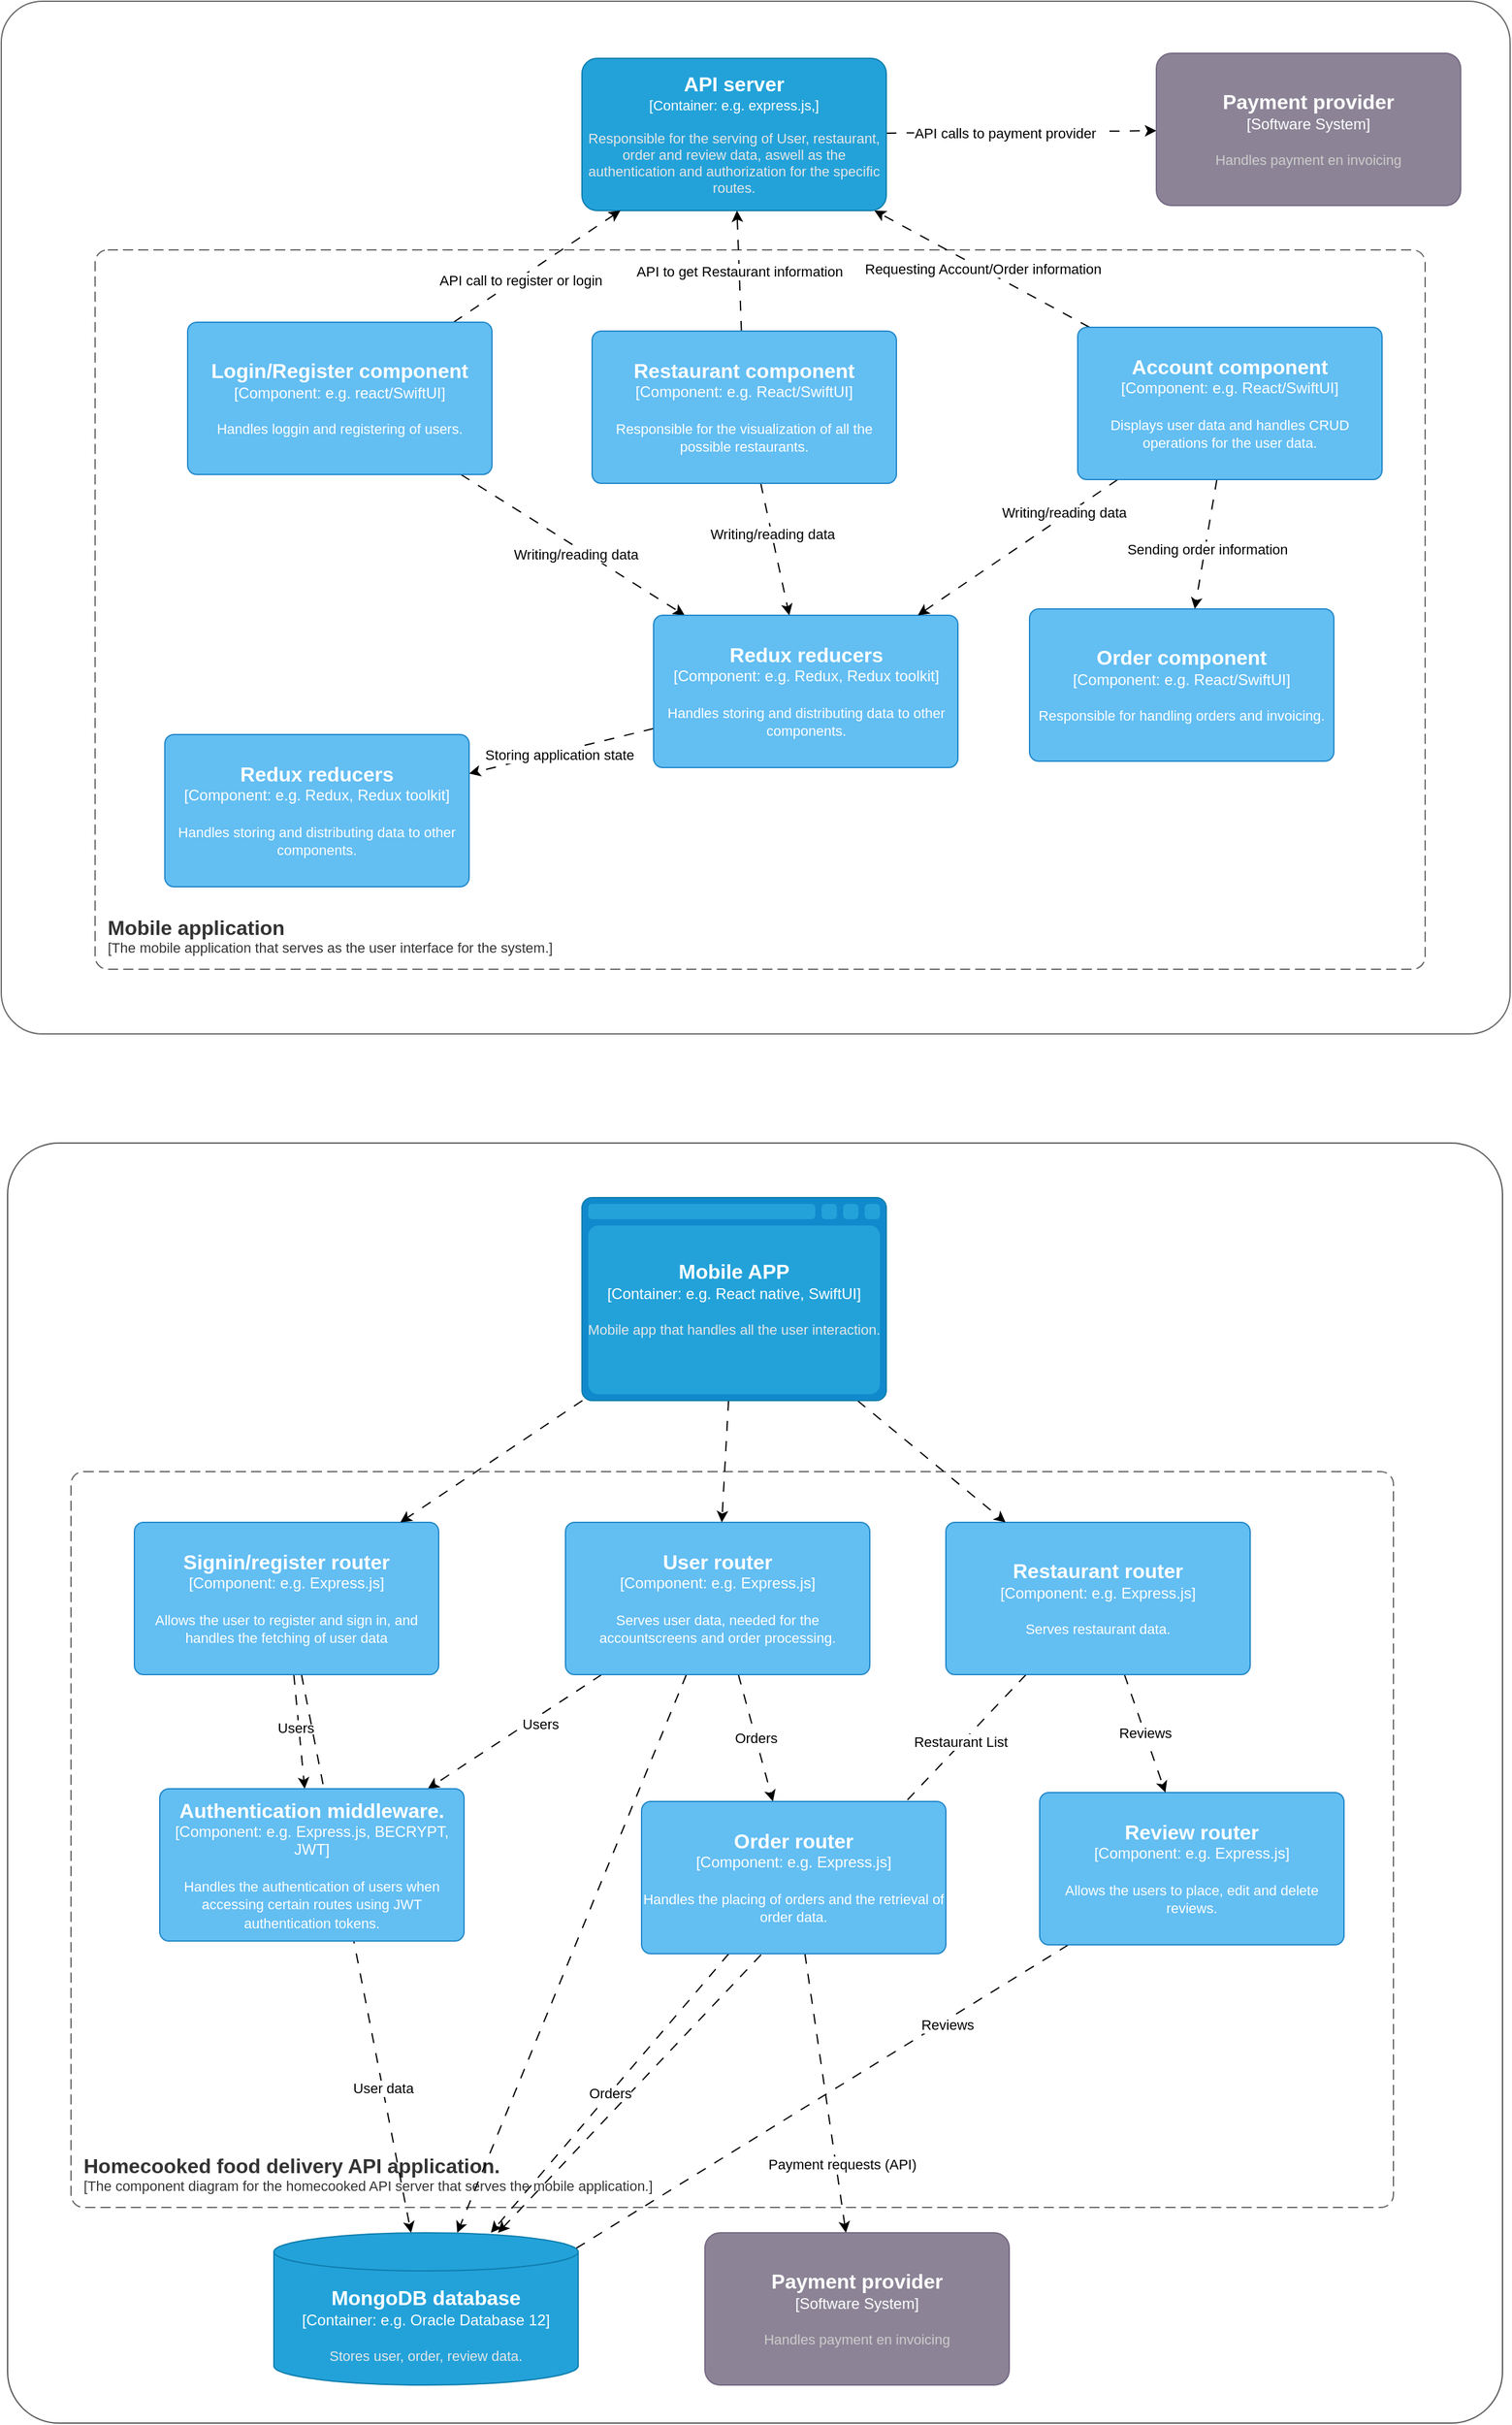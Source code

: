 <mxfile version="21.3.2" type="device">
  <diagram name="Pagina-1" id="ZozM2khOpRb3tA6UZ7oJ">
    <mxGraphModel dx="1466" dy="3279" grid="0" gridSize="10" guides="1" tooltips="1" connect="1" arrows="1" fold="1" page="1" pageScale="1" pageWidth="1654" pageHeight="2336" math="0" shadow="0">
      <root>
        <mxCell id="0" />
        <mxCell id="1" parent="0" />
        <mxCell id="F2rKSkgxAObCgExfCFsF-2" value="" style="rounded=1;whiteSpace=wrap;html=1;arcSize=4;strokeColor=#575757;" parent="1" vertex="1">
          <mxGeometry x="205" y="-1211" width="1179" height="1009" as="geometry" />
        </mxCell>
        <object placeholders="1" c4Name="Homecooked food delivery API application." c4Type="ContainerScopeBoundary" c4Application="The component diagram for the homecooked API server that serves the mobile application." label="&lt;font style=&quot;font-size: 16px&quot;&gt;&lt;b&gt;&lt;div style=&quot;text-align: left&quot;&gt;%c4Name%&lt;/div&gt;&lt;/b&gt;&lt;/font&gt;&lt;div style=&quot;text-align: left&quot;&gt;[%c4Application%]&lt;/div&gt;" id="F2rKSkgxAObCgExfCFsF-3">
          <mxCell style="rounded=1;fontSize=11;whiteSpace=wrap;html=1;dashed=1;arcSize=20;fillColor=none;strokeColor=#666666;fontColor=#333333;labelBackgroundColor=none;align=left;verticalAlign=bottom;labelBorderColor=none;spacingTop=0;spacing=10;dashPattern=8 4;metaEdit=1;rotatable=0;perimeter=rectanglePerimeter;noLabel=0;labelPadding=0;allowArrows=0;connectable=0;expand=0;recursiveResize=0;editable=1;pointerEvents=0;absoluteArcSize=1;points=[[0.25,0,0],[0.5,0,0],[0.75,0,0],[1,0.25,0],[1,0.5,0],[1,0.75,0],[0.75,1,0],[0.5,1,0],[0.25,1,0],[0,0.75,0],[0,0.5,0],[0,0.25,0]];" parent="1" vertex="1">
            <mxGeometry x="255" y="-952" width="1043" height="580" as="geometry" />
          </mxCell>
        </object>
        <mxCell id="F2rKSkgxAObCgExfCFsF-9" style="rounded=0;orthogonalLoop=1;jettySize=auto;html=1;dashed=1;dashPattern=8 8;" parent="1" source="F2rKSkgxAObCgExfCFsF-4" target="F2rKSkgxAObCgExfCFsF-8" edge="1">
          <mxGeometry relative="1" as="geometry" />
        </mxCell>
        <mxCell id="F2rKSkgxAObCgExfCFsF-23" value="Users" style="edgeLabel;html=1;align=center;verticalAlign=middle;resizable=0;points=[];" parent="F2rKSkgxAObCgExfCFsF-9" vertex="1" connectable="0">
          <mxGeometry x="-0.086" y="-4" relative="1" as="geometry">
            <mxPoint x="1" as="offset" />
          </mxGeometry>
        </mxCell>
        <mxCell id="qINNBcHiuCt4Wx1EhrjD-4" style="rounded=0;orthogonalLoop=1;jettySize=auto;html=1;dashed=1;dashPattern=8 8;" edge="1" parent="1" source="F2rKSkgxAObCgExfCFsF-4" target="F2rKSkgxAObCgExfCFsF-16">
          <mxGeometry relative="1" as="geometry" />
        </mxCell>
        <mxCell id="qINNBcHiuCt4Wx1EhrjD-5" value="User data&lt;br&gt;" style="edgeLabel;html=1;align=center;verticalAlign=middle;resizable=0;points=[];" vertex="1" connectable="0" parent="qINNBcHiuCt4Wx1EhrjD-4">
          <mxGeometry x="0.478" relative="1" as="geometry">
            <mxPoint as="offset" />
          </mxGeometry>
        </mxCell>
        <object placeholders="1" c4Name="Signin/register router" c4Type="Component" c4Technology="e.g. Express.js" c4Description="Allows the user to register and sign in, and handles the fetching of user data" label="&lt;font style=&quot;font-size: 16px&quot;&gt;&lt;b&gt;%c4Name%&lt;/b&gt;&lt;/font&gt;&lt;div&gt;[%c4Type%: %c4Technology%]&lt;/div&gt;&lt;br&gt;&lt;div&gt;&lt;font style=&quot;font-size: 11px&quot;&gt;%c4Description%&lt;/font&gt;&lt;/div&gt;" id="F2rKSkgxAObCgExfCFsF-4">
          <mxCell style="rounded=1;whiteSpace=wrap;html=1;labelBackgroundColor=none;fillColor=#63BEF2;fontColor=#ffffff;align=center;arcSize=6;strokeColor=#2086C9;metaEdit=1;resizable=0;points=[[0.25,0,0],[0.5,0,0],[0.75,0,0],[1,0.25,0],[1,0.5,0],[1,0.75,0],[0.75,1,0],[0.5,1,0],[0.25,1,0],[0,0.75,0],[0,0.5,0],[0,0.25,0]];" parent="1" vertex="1">
            <mxGeometry x="305" y="-912" width="240" height="120" as="geometry" />
          </mxCell>
        </object>
        <mxCell id="qINNBcHiuCt4Wx1EhrjD-7" style="rounded=0;orthogonalLoop=1;jettySize=auto;html=1;entryX=0.93;entryY=0.18;entryDx=0;entryDy=0;entryPerimeter=0;dashed=1;dashPattern=8 8;" edge="1" parent="1" source="F2rKSkgxAObCgExfCFsF-5" target="F2rKSkgxAObCgExfCFsF-16">
          <mxGeometry relative="1" as="geometry" />
        </mxCell>
        <mxCell id="qINNBcHiuCt4Wx1EhrjD-8" value="Reviews" style="edgeLabel;html=1;align=center;verticalAlign=middle;resizable=0;points=[];" vertex="1" connectable="0" parent="qINNBcHiuCt4Wx1EhrjD-7">
          <mxGeometry x="-0.515" y="3" relative="1" as="geometry">
            <mxPoint as="offset" />
          </mxGeometry>
        </mxCell>
        <object placeholders="1" c4Name="Review router" c4Type="Component" c4Technology="e.g. Express.js" c4Description="Allows the users to place, edit and delete reviews." label="&lt;font style=&quot;font-size: 16px&quot;&gt;&lt;b&gt;%c4Name%&lt;/b&gt;&lt;/font&gt;&lt;div&gt;[%c4Type%: %c4Technology%]&lt;/div&gt;&lt;br&gt;&lt;div&gt;&lt;font style=&quot;font-size: 11px&quot;&gt;%c4Description%&lt;/font&gt;&lt;/div&gt;" id="F2rKSkgxAObCgExfCFsF-5">
          <mxCell style="rounded=1;whiteSpace=wrap;html=1;labelBackgroundColor=none;fillColor=#63BEF2;fontColor=#ffffff;align=center;arcSize=6;strokeColor=#2086C9;metaEdit=1;resizable=0;points=[[0.25,0,0],[0.5,0,0],[0.75,0,0],[1,0.25,0],[1,0.5,0],[1,0.75,0],[0.75,1,0],[0.5,1,0],[0.25,1,0],[0,0.75,0],[0,0.5,0],[0,0.25,0]];" parent="1" vertex="1">
            <mxGeometry x="1019" y="-699" width="240" height="120" as="geometry" />
          </mxCell>
        </object>
        <mxCell id="F2rKSkgxAObCgExfCFsF-11" style="rounded=0;orthogonalLoop=1;jettySize=auto;html=1;dashed=1;dashPattern=8 8;" parent="1" source="F2rKSkgxAObCgExfCFsF-6" target="F2rKSkgxAObCgExfCFsF-8" edge="1">
          <mxGeometry relative="1" as="geometry" />
        </mxCell>
        <mxCell id="F2rKSkgxAObCgExfCFsF-24" value="Users" style="edgeLabel;html=1;align=center;verticalAlign=middle;resizable=0;points=[];" parent="F2rKSkgxAObCgExfCFsF-11" vertex="1" connectable="0">
          <mxGeometry x="-0.242" y="6" relative="1" as="geometry">
            <mxPoint as="offset" />
          </mxGeometry>
        </mxCell>
        <mxCell id="F2rKSkgxAObCgExfCFsF-14" value="Orders" style="rounded=0;orthogonalLoop=1;jettySize=auto;html=1;dashed=1;dashPattern=8 8;" parent="1" source="F2rKSkgxAObCgExfCFsF-6" target="F2rKSkgxAObCgExfCFsF-13" edge="1">
          <mxGeometry relative="1" as="geometry" />
        </mxCell>
        <mxCell id="F2rKSkgxAObCgExfCFsF-30" style="rounded=0;orthogonalLoop=1;jettySize=auto;html=1;dashed=1;dashPattern=8 8;" parent="1" source="F2rKSkgxAObCgExfCFsF-6" target="F2rKSkgxAObCgExfCFsF-16" edge="1">
          <mxGeometry relative="1" as="geometry" />
        </mxCell>
        <object placeholders="1" c4Name="User router" c4Type="Component" c4Technology="e.g. Express.js" c4Description="Serves user data, needed for the accountscreens and order processing." label="&lt;font style=&quot;font-size: 16px&quot;&gt;&lt;b&gt;%c4Name%&lt;/b&gt;&lt;/font&gt;&lt;div&gt;[%c4Type%: %c4Technology%]&lt;/div&gt;&lt;br&gt;&lt;div&gt;&lt;font style=&quot;font-size: 11px&quot;&gt;%c4Description%&lt;/font&gt;&lt;/div&gt;" id="F2rKSkgxAObCgExfCFsF-6">
          <mxCell style="rounded=1;whiteSpace=wrap;html=1;labelBackgroundColor=none;fillColor=#63BEF2;fontColor=#ffffff;align=center;arcSize=6;strokeColor=#2086C9;metaEdit=1;resizable=0;points=[[0.25,0,0],[0.5,0,0],[0.75,0,0],[1,0.25,0],[1,0.5,0],[1,0.75,0],[0.75,1,0],[0.5,1,0],[0.25,1,0],[0,0.75,0],[0,0.5,0],[0,0.25,0]];" parent="1" vertex="1">
            <mxGeometry x="645" y="-912" width="240" height="120" as="geometry" />
          </mxCell>
        </object>
        <object placeholders="1" c4Name="Authentication middleware." c4Type="Component" c4Technology="e.g. Express.js, BECRYPT, JWT" c4Description="Handles the authentication of users when accessing certain routes using JWT authentication tokens. " label="&lt;font style=&quot;font-size: 16px&quot;&gt;&lt;b&gt;%c4Name%&lt;/b&gt;&lt;/font&gt;&lt;div&gt;[%c4Type%: %c4Technology%]&lt;/div&gt;&lt;br&gt;&lt;div&gt;&lt;font style=&quot;font-size: 11px&quot;&gt;%c4Description%&lt;/font&gt;&lt;/div&gt;" id="F2rKSkgxAObCgExfCFsF-8">
          <mxCell style="rounded=1;whiteSpace=wrap;html=1;labelBackgroundColor=none;fillColor=#63BEF2;fontColor=#ffffff;align=center;arcSize=6;strokeColor=#2086C9;metaEdit=1;resizable=0;points=[[0.25,0,0],[0.5,0,0],[0.75,0,0],[1,0.25,0],[1,0.5,0],[1,0.75,0],[0.75,1,0],[0.5,1,0],[0.25,1,0],[0,0.75,0],[0,0.5,0],[0,0.25,0]];" parent="1" vertex="1">
            <mxGeometry x="325" y="-702" width="240" height="120" as="geometry" />
          </mxCell>
        </object>
        <mxCell id="F2rKSkgxAObCgExfCFsF-25" value="Reviews" style="rounded=0;orthogonalLoop=1;jettySize=auto;html=1;dashed=1;dashPattern=8 8;" parent="1" source="F2rKSkgxAObCgExfCFsF-12" target="F2rKSkgxAObCgExfCFsF-5" edge="1">
          <mxGeometry relative="1" as="geometry" />
        </mxCell>
        <mxCell id="qINNBcHiuCt4Wx1EhrjD-2" style="rounded=0;orthogonalLoop=1;jettySize=auto;html=1;dashed=1;dashPattern=8 8;" edge="1" parent="1" source="F2rKSkgxAObCgExfCFsF-12" target="F2rKSkgxAObCgExfCFsF-16">
          <mxGeometry relative="1" as="geometry" />
        </mxCell>
        <mxCell id="qINNBcHiuCt4Wx1EhrjD-3" value="Restaurant List&amp;nbsp;" style="edgeLabel;html=1;align=center;verticalAlign=middle;resizable=0;points=[];" vertex="1" connectable="0" parent="qINNBcHiuCt4Wx1EhrjD-2">
          <mxGeometry x="-0.759" y="-1" relative="1" as="geometry">
            <mxPoint as="offset" />
          </mxGeometry>
        </mxCell>
        <object placeholders="1" c4Name="Restaurant router" c4Type="Component" c4Technology="e.g. Express.js" c4Description="Serves restaurant data." label="&lt;font style=&quot;font-size: 16px&quot;&gt;&lt;b&gt;%c4Name%&lt;/b&gt;&lt;/font&gt;&lt;div&gt;[%c4Type%: %c4Technology%]&lt;/div&gt;&lt;br&gt;&lt;div&gt;&lt;font style=&quot;font-size: 11px&quot;&gt;%c4Description%&lt;/font&gt;&lt;/div&gt;" id="F2rKSkgxAObCgExfCFsF-12">
          <mxCell style="rounded=1;whiteSpace=wrap;html=1;labelBackgroundColor=none;fillColor=#63BEF2;fontColor=#ffffff;align=center;arcSize=6;strokeColor=#2086C9;metaEdit=1;resizable=0;points=[[0.25,0,0],[0.5,0,0],[0.75,0,0],[1,0.25,0],[1,0.5,0],[1,0.75,0],[0.75,1,0],[0.5,1,0],[0.25,1,0],[0,0.75,0],[0,0.5,0],[0,0.25,0]];" parent="1" vertex="1">
            <mxGeometry x="945" y="-912" width="240" height="120" as="geometry" />
          </mxCell>
        </object>
        <mxCell id="F2rKSkgxAObCgExfCFsF-28" style="rounded=0;orthogonalLoop=1;jettySize=auto;html=1;dashed=1;dashPattern=8 8;" parent="1" source="F2rKSkgxAObCgExfCFsF-13" target="F2rKSkgxAObCgExfCFsF-26" edge="1">
          <mxGeometry relative="1" as="geometry" />
        </mxCell>
        <mxCell id="F2rKSkgxAObCgExfCFsF-29" value="Payment requests (API)" style="edgeLabel;html=1;align=center;verticalAlign=middle;resizable=0;points=[];" parent="F2rKSkgxAObCgExfCFsF-28" vertex="1" connectable="0">
          <mxGeometry x="0.514" y="4" relative="1" as="geometry">
            <mxPoint as="offset" />
          </mxGeometry>
        </mxCell>
        <mxCell id="qINNBcHiuCt4Wx1EhrjD-6" value="Orders" style="rounded=0;orthogonalLoop=1;jettySize=auto;html=1;dashed=1;dashPattern=8 8;" edge="1" parent="1" source="F2rKSkgxAObCgExfCFsF-13" target="F2rKSkgxAObCgExfCFsF-16">
          <mxGeometry relative="1" as="geometry" />
        </mxCell>
        <object placeholders="1" c4Name="Order router" c4Type="Component" c4Technology="e.g. Express.js" c4Description="Handles the placing of orders and the retrieval of order data." label="&lt;font style=&quot;font-size: 16px&quot;&gt;&lt;b&gt;%c4Name%&lt;/b&gt;&lt;/font&gt;&lt;div&gt;[%c4Type%: %c4Technology%]&lt;/div&gt;&lt;br&gt;&lt;div&gt;&lt;font style=&quot;font-size: 11px&quot;&gt;%c4Description%&lt;/font&gt;&lt;/div&gt;" id="F2rKSkgxAObCgExfCFsF-13">
          <mxCell style="rounded=1;whiteSpace=wrap;html=1;labelBackgroundColor=none;fillColor=#63BEF2;fontColor=#ffffff;align=center;arcSize=6;strokeColor=#2086C9;metaEdit=1;resizable=0;points=[[0.25,0,0],[0.5,0,0],[0.75,0,0],[1,0.25,0],[1,0.5,0],[1,0.75,0],[0.75,1,0],[0.5,1,0],[0.25,1,0],[0,0.75,0],[0,0.5,0],[0,0.25,0]];" parent="1" vertex="1">
            <mxGeometry x="705" y="-692" width="240" height="120" as="geometry" />
          </mxCell>
        </object>
        <object placeholders="1" c4Type="MongoDB database" c4Container="Container" c4Technology="e.g. Oracle Database 12" c4Description="Stores user, order, review data." label="&lt;font style=&quot;font-size: 16px&quot;&gt;&lt;b&gt;%c4Type%&lt;/b&gt;&lt;/font&gt;&lt;div&gt;[%c4Container%:&amp;nbsp;%c4Technology%]&lt;/div&gt;&lt;br&gt;&lt;div&gt;&lt;font style=&quot;font-size: 11px&quot;&gt;&lt;font color=&quot;#E6E6E6&quot;&gt;%c4Description%&lt;/font&gt;&lt;/div&gt;" id="F2rKSkgxAObCgExfCFsF-16">
          <mxCell style="shape=cylinder3;size=15;whiteSpace=wrap;html=1;boundedLbl=1;rounded=0;labelBackgroundColor=none;fillColor=#23A2D9;fontSize=12;fontColor=#ffffff;align=center;strokeColor=#0E7DAD;metaEdit=1;points=[[0.5,0,0],[1,0.25,0],[1,0.5,0],[1,0.75,0],[0.5,1,0],[0,0.75,0],[0,0.5,0],[0,0.25,0]];resizable=0;" parent="1" vertex="1">
            <mxGeometry x="415" y="-352" width="240" height="120" as="geometry" />
          </mxCell>
        </object>
        <object placeholders="1" c4Name="Payment provider" c4Type="Software System" c4Description="Handles payment en invoicing" label="&lt;font style=&quot;font-size: 16px&quot;&gt;&lt;b&gt;%c4Name%&lt;/b&gt;&lt;/font&gt;&lt;div&gt;[%c4Type%]&lt;/div&gt;&lt;br&gt;&lt;div&gt;&lt;font style=&quot;font-size: 11px&quot;&gt;&lt;font color=&quot;#cccccc&quot;&gt;%c4Description%&lt;/font&gt;&lt;/div&gt;" id="F2rKSkgxAObCgExfCFsF-26">
          <mxCell style="rounded=1;whiteSpace=wrap;html=1;labelBackgroundColor=none;fillColor=#8C8496;fontColor=#ffffff;align=center;arcSize=10;strokeColor=#736782;metaEdit=1;resizable=0;points=[[0.25,0,0],[0.5,0,0],[0.75,0,0],[1,0.25,0],[1,0.5,0],[1,0.75,0],[0.75,1,0],[0.5,1,0],[0.25,1,0],[0,0.75,0],[0,0.5,0],[0,0.25,0]];" parent="1" vertex="1">
            <mxGeometry x="755" y="-352" width="240" height="120" as="geometry" />
          </mxCell>
        </object>
        <mxCell id="F2rKSkgxAObCgExfCFsF-32" style="rounded=0;orthogonalLoop=1;jettySize=auto;html=1;dashed=1;dashPattern=8 8;" parent="1" source="F2rKSkgxAObCgExfCFsF-31" target="F2rKSkgxAObCgExfCFsF-4" edge="1">
          <mxGeometry relative="1" as="geometry" />
        </mxCell>
        <mxCell id="F2rKSkgxAObCgExfCFsF-33" style="rounded=0;orthogonalLoop=1;jettySize=auto;html=1;dashed=1;dashPattern=8 8;" parent="1" source="F2rKSkgxAObCgExfCFsF-31" target="F2rKSkgxAObCgExfCFsF-6" edge="1">
          <mxGeometry relative="1" as="geometry" />
        </mxCell>
        <mxCell id="F2rKSkgxAObCgExfCFsF-34" style="rounded=0;orthogonalLoop=1;jettySize=auto;html=1;dashed=1;dashPattern=8 8;" parent="1" source="F2rKSkgxAObCgExfCFsF-31" target="F2rKSkgxAObCgExfCFsF-12" edge="1">
          <mxGeometry relative="1" as="geometry" />
        </mxCell>
        <object placeholders="1" c4Type="Mobile APP" c4Container="Container" c4Technology="e.g. React native, SwiftUI" c4Description="Mobile app that handles all the user interaction." label="&lt;font style=&quot;font-size: 16px&quot;&gt;&lt;b&gt;%c4Type%&lt;/b&gt;&lt;/font&gt;&lt;div&gt;[%c4Container%:&amp;nbsp;%c4Technology%]&lt;/div&gt;&lt;br&gt;&lt;div&gt;&lt;font style=&quot;font-size: 11px&quot;&gt;&lt;font color=&quot;#E6E6E6&quot;&gt;%c4Description%&lt;/font&gt;&lt;/div&gt;" id="F2rKSkgxAObCgExfCFsF-31">
          <mxCell style="shape=mxgraph.c4.webBrowserContainer2;whiteSpace=wrap;html=1;boundedLbl=1;rounded=0;labelBackgroundColor=none;strokeColor=#118ACD;fillColor=#23A2D9;strokeColor=#118ACD;strokeColor2=#0E7DAD;fontSize=12;fontColor=#ffffff;align=center;metaEdit=1;points=[[0.5,0,0],[1,0.25,0],[1,0.5,0],[1,0.75,0],[0.5,1,0],[0,0.75,0],[0,0.5,0],[0,0.25,0]];resizable=0;" parent="1" vertex="1">
            <mxGeometry x="658" y="-1168" width="240" height="160" as="geometry" />
          </mxCell>
        </object>
        <mxCell id="lhPTKzJZ8T8i6XcJEJmY-2" value="" style="rounded=1;whiteSpace=wrap;html=1;arcSize=4;strokeColor=#696969;" parent="1" vertex="1">
          <mxGeometry x="200" y="-2111" width="1190" height="814" as="geometry" />
        </mxCell>
        <mxCell id="lhPTKzJZ8T8i6XcJEJmY-7" style="rounded=0;orthogonalLoop=1;jettySize=auto;html=1;dashed=1;dashPattern=8 8;" parent="1" source="lhPTKzJZ8T8i6XcJEJmY-3" target="lhPTKzJZ8T8i6XcJEJmY-6" edge="1">
          <mxGeometry relative="1" as="geometry" />
        </mxCell>
        <mxCell id="lhPTKzJZ8T8i6XcJEJmY-25" value="API calls to payment provider&amp;nbsp;" style="edgeLabel;html=1;align=center;verticalAlign=middle;resizable=0;points=[];" parent="lhPTKzJZ8T8i6XcJEJmY-7" vertex="1" connectable="0">
          <mxGeometry x="-0.115" y="-1" relative="1" as="geometry">
            <mxPoint as="offset" />
          </mxGeometry>
        </mxCell>
        <object placeholders="1" c4Name="API server" c4Type="Container" c4Technology="e.g. express.js," c4Description="Responsible for the serving of User, restaurant, order and review data, aswell as the authentication and authorization for the specific routes. " label="&lt;font style=&quot;font-size: 16px&quot;&gt;&lt;b&gt;%c4Name%&lt;/b&gt;&lt;/font&gt;&lt;div&gt;[%c4Type%: %c4Technology%]&lt;/div&gt;&lt;br&gt;&lt;div&gt;&lt;font style=&quot;font-size: 11px&quot;&gt;&lt;font color=&quot;#E6E6E6&quot;&gt;%c4Description%&lt;/font&gt;&lt;/div&gt;" id="lhPTKzJZ8T8i6XcJEJmY-3">
          <mxCell style="rounded=1;whiteSpace=wrap;html=1;fontSize=11;labelBackgroundColor=none;fillColor=#23A2D9;fontColor=#ffffff;align=center;arcSize=10;strokeColor=#0E7DAD;metaEdit=1;resizable=0;points=[[0.25,0,0],[0.5,0,0],[0.75,0,0],[1,0.25,0],[1,0.5,0],[1,0.75,0],[0.75,1,0],[0.5,1,0],[0.25,1,0],[0,0.75,0],[0,0.5,0],[0,0.25,0]];" parent="1" vertex="1">
            <mxGeometry x="658" y="-2066" width="240" height="120" as="geometry" />
          </mxCell>
        </object>
        <object placeholders="1" c4Name="Mobile application" c4Type="ContainerScopeBoundary" c4Application="The mobile application that serves as the user interface for the system." label="&lt;font style=&quot;font-size: 16px&quot;&gt;&lt;b&gt;&lt;div style=&quot;text-align: left&quot;&gt;%c4Name%&lt;/div&gt;&lt;/b&gt;&lt;/font&gt;&lt;div style=&quot;text-align: left&quot;&gt;[%c4Application%]&lt;/div&gt;" id="lhPTKzJZ8T8i6XcJEJmY-4">
          <mxCell style="rounded=1;fontSize=11;whiteSpace=wrap;html=1;dashed=1;arcSize=20;fillColor=none;strokeColor=#666666;fontColor=#333333;labelBackgroundColor=none;align=left;verticalAlign=bottom;labelBorderColor=none;spacingTop=0;spacing=10;dashPattern=8 4;metaEdit=1;rotatable=0;perimeter=rectanglePerimeter;noLabel=0;labelPadding=0;allowArrows=0;connectable=0;expand=0;recursiveResize=0;editable=1;pointerEvents=0;absoluteArcSize=1;points=[[0.25,0,0],[0.5,0,0],[0.75,0,0],[1,0.25,0],[1,0.5,0],[1,0.75,0],[0.75,1,0],[0.5,1,0],[0.25,1,0],[0,0.75,0],[0,0.5,0],[0,0.25,0]];" parent="1" vertex="1">
            <mxGeometry x="274" y="-1915" width="1049" height="567" as="geometry" />
          </mxCell>
        </object>
        <mxCell id="lhPTKzJZ8T8i6XcJEJmY-14" style="rounded=0;orthogonalLoop=1;jettySize=auto;html=1;dashed=1;dashPattern=8 8;" parent="1" source="lhPTKzJZ8T8i6XcJEJmY-5" target="lhPTKzJZ8T8i6XcJEJmY-8" edge="1">
          <mxGeometry relative="1" as="geometry" />
        </mxCell>
        <mxCell id="lhPTKzJZ8T8i6XcJEJmY-30" value="Writing/reading data" style="edgeLabel;html=1;align=center;verticalAlign=middle;resizable=0;points=[];" parent="lhPTKzJZ8T8i6XcJEJmY-14" vertex="1" connectable="0">
          <mxGeometry x="0.054" y="-5" relative="1" as="geometry">
            <mxPoint as="offset" />
          </mxGeometry>
        </mxCell>
        <mxCell id="lhPTKzJZ8T8i6XcJEJmY-22" style="rounded=0;orthogonalLoop=1;jettySize=auto;html=1;dashed=1;dashPattern=8 8;" parent="1" source="lhPTKzJZ8T8i6XcJEJmY-5" target="lhPTKzJZ8T8i6XcJEJmY-3" edge="1">
          <mxGeometry relative="1" as="geometry" />
        </mxCell>
        <mxCell id="lhPTKzJZ8T8i6XcJEJmY-26" value="API call to register or login&amp;nbsp;" style="edgeLabel;html=1;align=center;verticalAlign=middle;resizable=0;points=[];" parent="lhPTKzJZ8T8i6XcJEJmY-22" vertex="1" connectable="0">
          <mxGeometry x="-0.197" y="-3" relative="1" as="geometry">
            <mxPoint as="offset" />
          </mxGeometry>
        </mxCell>
        <object placeholders="1" c4Name="Login/Register component" c4Type="Component" c4Technology="e.g. react/SwiftUI" c4Description="Handles loggin and registering of users. " label="&lt;font style=&quot;font-size: 16px&quot;&gt;&lt;b&gt;%c4Name%&lt;/b&gt;&lt;/font&gt;&lt;div&gt;[%c4Type%: %c4Technology%]&lt;/div&gt;&lt;br&gt;&lt;div&gt;&lt;font style=&quot;font-size: 11px&quot;&gt;%c4Description%&lt;/font&gt;&lt;/div&gt;" id="lhPTKzJZ8T8i6XcJEJmY-5">
          <mxCell style="rounded=1;whiteSpace=wrap;html=1;labelBackgroundColor=none;fillColor=#63BEF2;fontColor=#ffffff;align=center;arcSize=6;strokeColor=#2086C9;metaEdit=1;resizable=0;points=[[0.25,0,0],[0.5,0,0],[0.75,0,0],[1,0.25,0],[1,0.5,0],[1,0.75,0],[0.75,1,0],[0.5,1,0],[0.25,1,0],[0,0.75,0],[0,0.5,0],[0,0.25,0]];" parent="1" vertex="1">
            <mxGeometry x="347" y="-1858" width="240" height="120" as="geometry" />
          </mxCell>
        </object>
        <object placeholders="1" c4Name="Payment provider" c4Type="Software System" c4Description="Handles payment en invoicing" label="&lt;font style=&quot;font-size: 16px&quot;&gt;&lt;b&gt;%c4Name%&lt;/b&gt;&lt;/font&gt;&lt;div&gt;[%c4Type%]&lt;/div&gt;&lt;br&gt;&lt;div&gt;&lt;font style=&quot;font-size: 11px&quot;&gt;&lt;font color=&quot;#cccccc&quot;&gt;%c4Description%&lt;/font&gt;&lt;/div&gt;" id="lhPTKzJZ8T8i6XcJEJmY-6">
          <mxCell style="rounded=1;whiteSpace=wrap;html=1;labelBackgroundColor=none;fillColor=#8C8496;fontColor=#ffffff;align=center;arcSize=10;strokeColor=#736782;metaEdit=1;resizable=0;points=[[0.25,0,0],[0.5,0,0],[0.75,0,0],[1,0.25,0],[1,0.5,0],[1,0.75,0],[0.75,1,0],[0.5,1,0],[0.25,1,0],[0,0.75,0],[0,0.5,0],[0,0.25,0]];" parent="1" vertex="1">
            <mxGeometry x="1111" y="-2070" width="240" height="120" as="geometry" />
          </mxCell>
        </object>
        <mxCell id="lhPTKzJZ8T8i6XcJEJmY-35" style="rounded=0;orthogonalLoop=1;jettySize=auto;html=1;dashed=1;dashPattern=8 8;" parent="1" source="lhPTKzJZ8T8i6XcJEJmY-8" target="lhPTKzJZ8T8i6XcJEJmY-34" edge="1">
          <mxGeometry relative="1" as="geometry" />
        </mxCell>
        <mxCell id="lhPTKzJZ8T8i6XcJEJmY-36" value="Storing application state" style="edgeLabel;html=1;align=center;verticalAlign=middle;resizable=0;points=[];" parent="lhPTKzJZ8T8i6XcJEJmY-35" vertex="1" connectable="0">
          <mxGeometry x="0.041" y="2" relative="1" as="geometry">
            <mxPoint x="1" as="offset" />
          </mxGeometry>
        </mxCell>
        <object placeholders="1" c4Name="Redux reducers" c4Type="Component" c4Technology="e.g. Redux, Redux toolkit" c4Description="Handles storing and distributing data to other components." label="&lt;font style=&quot;font-size: 16px&quot;&gt;&lt;b&gt;%c4Name%&lt;/b&gt;&lt;/font&gt;&lt;div&gt;[%c4Type%: %c4Technology%]&lt;/div&gt;&lt;br&gt;&lt;div&gt;&lt;font style=&quot;font-size: 11px&quot;&gt;%c4Description%&lt;/font&gt;&lt;/div&gt;" id="lhPTKzJZ8T8i6XcJEJmY-8">
          <mxCell style="rounded=1;whiteSpace=wrap;html=1;labelBackgroundColor=none;fillColor=#63BEF2;fontColor=#ffffff;align=center;arcSize=6;strokeColor=#2086C9;metaEdit=1;resizable=0;points=[[0.25,0,0],[0.5,0,0],[0.75,0,0],[1,0.25,0],[1,0.5,0],[1,0.75,0],[0.75,1,0],[0.5,1,0],[0.25,1,0],[0,0.75,0],[0,0.5,0],[0,0.25,0]];" parent="1" vertex="1">
            <mxGeometry x="714.5" y="-1627" width="240" height="120" as="geometry" />
          </mxCell>
        </object>
        <mxCell id="lhPTKzJZ8T8i6XcJEJmY-15" style="rounded=0;orthogonalLoop=1;jettySize=auto;html=1;dashed=1;dashPattern=8 8;" parent="1" source="lhPTKzJZ8T8i6XcJEJmY-9" target="lhPTKzJZ8T8i6XcJEJmY-8" edge="1">
          <mxGeometry relative="1" as="geometry" />
        </mxCell>
        <mxCell id="lhPTKzJZ8T8i6XcJEJmY-31" value="Writing/reading data" style="edgeLabel;html=1;align=center;verticalAlign=middle;resizable=0;points=[];" parent="lhPTKzJZ8T8i6XcJEJmY-15" vertex="1" connectable="0">
          <mxGeometry x="-0.21" y="1" relative="1" as="geometry">
            <mxPoint x="-1" y="-1" as="offset" />
          </mxGeometry>
        </mxCell>
        <mxCell id="lhPTKzJZ8T8i6XcJEJmY-23" value="API to get Restaurant information" style="rounded=0;orthogonalLoop=1;jettySize=auto;html=1;dashed=1;dashPattern=8 8;" parent="1" source="lhPTKzJZ8T8i6XcJEJmY-9" target="lhPTKzJZ8T8i6XcJEJmY-3" edge="1">
          <mxGeometry relative="1" as="geometry" />
        </mxCell>
        <object placeholders="1" c4Name="Restaurant component" c4Type="Component" c4Technology="e.g. React/SwiftUI" c4Description="Responsible for the visualization of all the possible restaurants." label="&lt;font style=&quot;font-size: 16px&quot;&gt;&lt;b&gt;%c4Name%&lt;/b&gt;&lt;/font&gt;&lt;div&gt;[%c4Type%: %c4Technology%]&lt;/div&gt;&lt;br&gt;&lt;div&gt;&lt;font style=&quot;font-size: 11px&quot;&gt;%c4Description%&lt;/font&gt;&lt;/div&gt;" id="lhPTKzJZ8T8i6XcJEJmY-9">
          <mxCell style="rounded=1;whiteSpace=wrap;html=1;labelBackgroundColor=none;fillColor=#63BEF2;fontColor=#ffffff;align=center;arcSize=6;strokeColor=#2086C9;metaEdit=1;resizable=0;points=[[0.25,0,0],[0.5,0,0],[0.75,0,0],[1,0.25,0],[1,0.5,0],[1,0.75,0],[0.75,1,0],[0.5,1,0],[0.25,1,0],[0,0.75,0],[0,0.5,0],[0,0.25,0]];" parent="1" vertex="1">
            <mxGeometry x="666" y="-1851" width="240" height="120" as="geometry" />
          </mxCell>
        </object>
        <mxCell id="lhPTKzJZ8T8i6XcJEJmY-16" style="rounded=0;orthogonalLoop=1;jettySize=auto;html=1;dashed=1;dashPattern=8 8;" parent="1" source="lhPTKzJZ8T8i6XcJEJmY-10" target="lhPTKzJZ8T8i6XcJEJmY-8" edge="1">
          <mxGeometry relative="1" as="geometry" />
        </mxCell>
        <mxCell id="lhPTKzJZ8T8i6XcJEJmY-32" value="Writing/reading data" style="edgeLabel;html=1;align=center;verticalAlign=middle;resizable=0;points=[];" parent="lhPTKzJZ8T8i6XcJEJmY-16" vertex="1" connectable="0">
          <mxGeometry x="-0.469" y="-3" relative="1" as="geometry">
            <mxPoint x="1" as="offset" />
          </mxGeometry>
        </mxCell>
        <mxCell id="lhPTKzJZ8T8i6XcJEJmY-18" style="rounded=0;orthogonalLoop=1;jettySize=auto;html=1;dashed=1;dashPattern=8 8;" parent="1" source="lhPTKzJZ8T8i6XcJEJmY-10" target="lhPTKzJZ8T8i6XcJEJmY-17" edge="1">
          <mxGeometry relative="1" as="geometry" />
        </mxCell>
        <mxCell id="lhPTKzJZ8T8i6XcJEJmY-33" value="Sending order information" style="edgeLabel;html=1;align=center;verticalAlign=middle;resizable=0;points=[];" parent="lhPTKzJZ8T8i6XcJEJmY-18" vertex="1" connectable="0">
          <mxGeometry x="0.067" y="1" relative="1" as="geometry">
            <mxPoint as="offset" />
          </mxGeometry>
        </mxCell>
        <mxCell id="lhPTKzJZ8T8i6XcJEJmY-27" value="Requesting Account/Order information" style="rounded=0;orthogonalLoop=1;jettySize=auto;html=1;dashed=1;dashPattern=8 8;" parent="1" source="lhPTKzJZ8T8i6XcJEJmY-10" target="lhPTKzJZ8T8i6XcJEJmY-3" edge="1">
          <mxGeometry relative="1" as="geometry" />
        </mxCell>
        <object placeholders="1" c4Name="Account component" c4Type="Component" c4Technology="e.g. React/SwiftUI" c4Description="Displays user data and handles CRUD operations for the user data. " label="&lt;font style=&quot;font-size: 16px&quot;&gt;&lt;b&gt;%c4Name%&lt;/b&gt;&lt;/font&gt;&lt;div&gt;[%c4Type%: %c4Technology%]&lt;/div&gt;&lt;br&gt;&lt;div&gt;&lt;font style=&quot;font-size: 11px&quot;&gt;%c4Description%&lt;/font&gt;&lt;/div&gt;" id="lhPTKzJZ8T8i6XcJEJmY-10">
          <mxCell style="rounded=1;whiteSpace=wrap;html=1;labelBackgroundColor=none;fillColor=#63BEF2;fontColor=#ffffff;align=center;arcSize=6;strokeColor=#2086C9;metaEdit=1;resizable=0;points=[[0.25,0,0],[0.5,0,0],[0.75,0,0],[1,0.25,0],[1,0.5,0],[1,0.75,0],[0.75,1,0],[0.5,1,0],[0.25,1,0],[0,0.75,0],[0,0.5,0],[0,0.25,0]];" parent="1" vertex="1">
            <mxGeometry x="1049" y="-1854" width="240" height="120" as="geometry" />
          </mxCell>
        </object>
        <object placeholders="1" c4Name="Order component" c4Type="Component" c4Technology="e.g. React/SwiftUI" c4Description="Responsible for handling orders and invoicing." label="&lt;font style=&quot;font-size: 16px&quot;&gt;&lt;b&gt;%c4Name%&lt;/b&gt;&lt;/font&gt;&lt;div&gt;[%c4Type%: %c4Technology%]&lt;/div&gt;&lt;br&gt;&lt;div&gt;&lt;font style=&quot;font-size: 11px&quot;&gt;%c4Description%&lt;/font&gt;&lt;/div&gt;" id="lhPTKzJZ8T8i6XcJEJmY-17">
          <mxCell style="rounded=1;whiteSpace=wrap;html=1;labelBackgroundColor=none;fillColor=#63BEF2;fontColor=#ffffff;align=center;arcSize=6;strokeColor=#2086C9;metaEdit=1;resizable=0;points=[[0.25,0,0],[0.5,0,0],[0.75,0,0],[1,0.25,0],[1,0.5,0],[1,0.75,0],[0.75,1,0],[0.5,1,0],[0.25,1,0],[0,0.75,0],[0,0.5,0],[0,0.25,0]];" parent="1" vertex="1">
            <mxGeometry x="1011" y="-1632" width="240" height="120" as="geometry" />
          </mxCell>
        </object>
        <object placeholders="1" c4Name="Redux reducers" c4Type="Component" c4Technology="e.g. Redux, Redux toolkit" c4Description="Handles storing and distributing data to other components." label="&lt;font style=&quot;font-size: 16px&quot;&gt;&lt;b&gt;%c4Name%&lt;/b&gt;&lt;/font&gt;&lt;div&gt;[%c4Type%: %c4Technology%]&lt;/div&gt;&lt;br&gt;&lt;div&gt;&lt;font style=&quot;font-size: 11px&quot;&gt;%c4Description%&lt;/font&gt;&lt;/div&gt;" id="lhPTKzJZ8T8i6XcJEJmY-34">
          <mxCell style="rounded=1;whiteSpace=wrap;html=1;labelBackgroundColor=none;fillColor=#63BEF2;fontColor=#ffffff;align=center;arcSize=6;strokeColor=#2086C9;metaEdit=1;resizable=0;points=[[0.25,0,0],[0.5,0,0],[0.75,0,0],[1,0.25,0],[1,0.5,0],[1,0.75,0],[0.75,1,0],[0.5,1,0],[0.25,1,0],[0,0.75,0],[0,0.5,0],[0,0.25,0]];" parent="1" vertex="1">
            <mxGeometry x="329" y="-1533" width="240" height="120" as="geometry" />
          </mxCell>
        </object>
      </root>
    </mxGraphModel>
  </diagram>
</mxfile>
